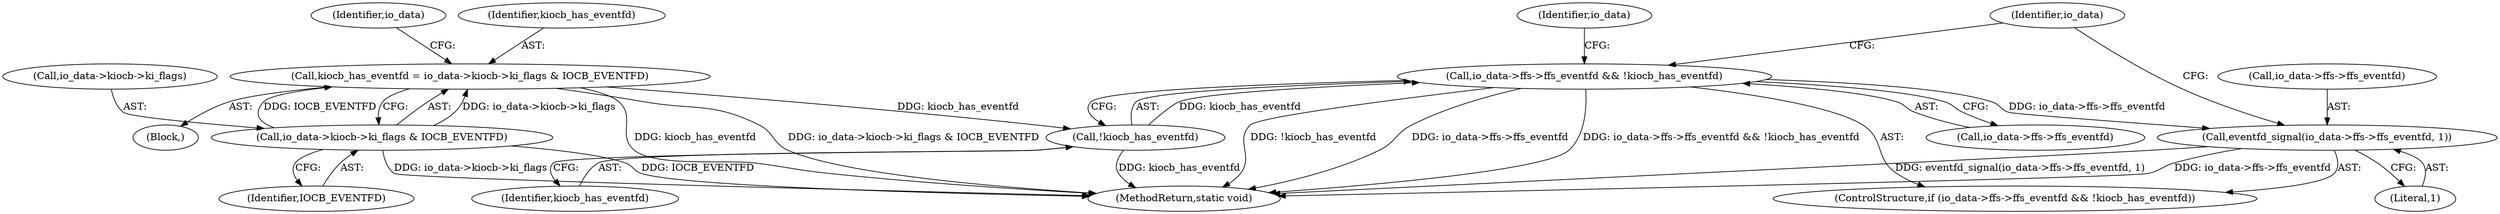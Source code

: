 digraph "0_linux_38740a5b87d53ceb89eb2c970150f6e94e00373a@API" {
"1000185" [label="(Call,eventfd_signal(io_data->ffs->ffs_eventfd, 1))"];
"1000177" [label="(Call,io_data->ffs->ffs_eventfd && !kiocb_has_eventfd)"];
"1000183" [label="(Call,!kiocb_has_eventfd)"];
"1000123" [label="(Call,kiocb_has_eventfd = io_data->kiocb->ki_flags & IOCB_EVENTFD)"];
"1000125" [label="(Call,io_data->kiocb->ki_flags & IOCB_EVENTFD)"];
"1000102" [label="(Block,)"];
"1000183" [label="(Call,!kiocb_has_eventfd)"];
"1000125" [label="(Call,io_data->kiocb->ki_flags & IOCB_EVENTFD)"];
"1000177" [label="(Call,io_data->ffs->ffs_eventfd && !kiocb_has_eventfd)"];
"1000194" [label="(Identifier,io_data)"];
"1000124" [label="(Identifier,kiocb_has_eventfd)"];
"1000176" [label="(ControlStructure,if (io_data->ffs->ffs_eventfd && !kiocb_has_eventfd))"];
"1000213" [label="(MethodReturn,static void)"];
"1000188" [label="(Identifier,io_data)"];
"1000135" [label="(Identifier,io_data)"];
"1000123" [label="(Call,kiocb_has_eventfd = io_data->kiocb->ki_flags & IOCB_EVENTFD)"];
"1000191" [label="(Literal,1)"];
"1000131" [label="(Identifier,IOCB_EVENTFD)"];
"1000126" [label="(Call,io_data->kiocb->ki_flags)"];
"1000185" [label="(Call,eventfd_signal(io_data->ffs->ffs_eventfd, 1))"];
"1000186" [label="(Call,io_data->ffs->ffs_eventfd)"];
"1000184" [label="(Identifier,kiocb_has_eventfd)"];
"1000178" [label="(Call,io_data->ffs->ffs_eventfd)"];
"1000185" -> "1000176"  [label="AST: "];
"1000185" -> "1000191"  [label="CFG: "];
"1000186" -> "1000185"  [label="AST: "];
"1000191" -> "1000185"  [label="AST: "];
"1000194" -> "1000185"  [label="CFG: "];
"1000185" -> "1000213"  [label="DDG: eventfd_signal(io_data->ffs->ffs_eventfd, 1)"];
"1000185" -> "1000213"  [label="DDG: io_data->ffs->ffs_eventfd"];
"1000177" -> "1000185"  [label="DDG: io_data->ffs->ffs_eventfd"];
"1000177" -> "1000176"  [label="AST: "];
"1000177" -> "1000178"  [label="CFG: "];
"1000177" -> "1000183"  [label="CFG: "];
"1000178" -> "1000177"  [label="AST: "];
"1000183" -> "1000177"  [label="AST: "];
"1000188" -> "1000177"  [label="CFG: "];
"1000194" -> "1000177"  [label="CFG: "];
"1000177" -> "1000213"  [label="DDG: io_data->ffs->ffs_eventfd"];
"1000177" -> "1000213"  [label="DDG: io_data->ffs->ffs_eventfd && !kiocb_has_eventfd"];
"1000177" -> "1000213"  [label="DDG: !kiocb_has_eventfd"];
"1000183" -> "1000177"  [label="DDG: kiocb_has_eventfd"];
"1000183" -> "1000184"  [label="CFG: "];
"1000184" -> "1000183"  [label="AST: "];
"1000183" -> "1000213"  [label="DDG: kiocb_has_eventfd"];
"1000123" -> "1000183"  [label="DDG: kiocb_has_eventfd"];
"1000123" -> "1000102"  [label="AST: "];
"1000123" -> "1000125"  [label="CFG: "];
"1000124" -> "1000123"  [label="AST: "];
"1000125" -> "1000123"  [label="AST: "];
"1000135" -> "1000123"  [label="CFG: "];
"1000123" -> "1000213"  [label="DDG: io_data->kiocb->ki_flags & IOCB_EVENTFD"];
"1000123" -> "1000213"  [label="DDG: kiocb_has_eventfd"];
"1000125" -> "1000123"  [label="DDG: io_data->kiocb->ki_flags"];
"1000125" -> "1000123"  [label="DDG: IOCB_EVENTFD"];
"1000125" -> "1000131"  [label="CFG: "];
"1000126" -> "1000125"  [label="AST: "];
"1000131" -> "1000125"  [label="AST: "];
"1000125" -> "1000213"  [label="DDG: io_data->kiocb->ki_flags"];
"1000125" -> "1000213"  [label="DDG: IOCB_EVENTFD"];
}

